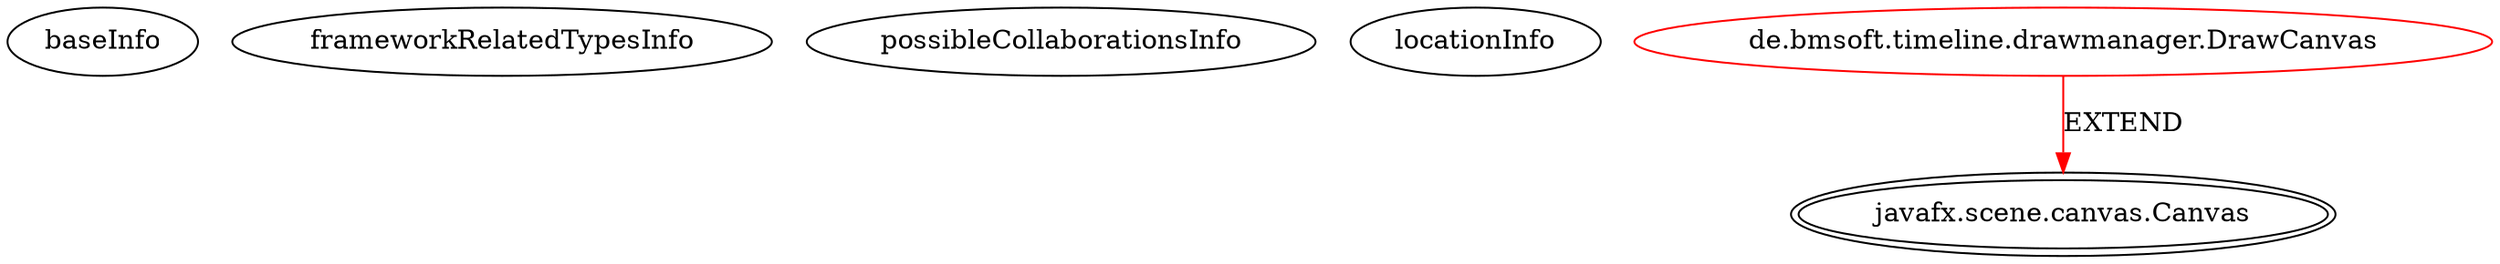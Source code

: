 digraph {
baseInfo[graphId=1199,category="extension_graph",isAnonymous=false,possibleRelation=false]
frameworkRelatedTypesInfo[0="javafx.scene.canvas.Canvas"]
possibleCollaborationsInfo[]
locationInfo[projectName="SelfGamer-Timeline",filePath="/SelfGamer-Timeline/Timeline-master/src/de/bmsoft/timeline/drawmanager/DrawCanvas.java",contextSignature="DrawCanvas",graphId="1199"]
0[label="de.bmsoft.timeline.drawmanager.DrawCanvas",vertexType="ROOT_CLIENT_CLASS_DECLARATION",isFrameworkType=false,color=red]
1[label="javafx.scene.canvas.Canvas",vertexType="FRAMEWORK_CLASS_TYPE",isFrameworkType=true,peripheries=2]
0->1[label="EXTEND",color=red]
}
